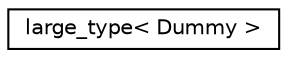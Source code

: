 digraph "Graphical Class Hierarchy"
{
  edge [fontname="Helvetica",fontsize="10",labelfontname="Helvetica",labelfontsize="10"];
  node [fontname="Helvetica",fontsize="10",shape=record];
  rankdir="LR";
  Node0 [label="large_type\< Dummy \>",height=0.2,width=0.4,color="black", fillcolor="white", style="filled",URL="$structlarge__type.html"];
}
